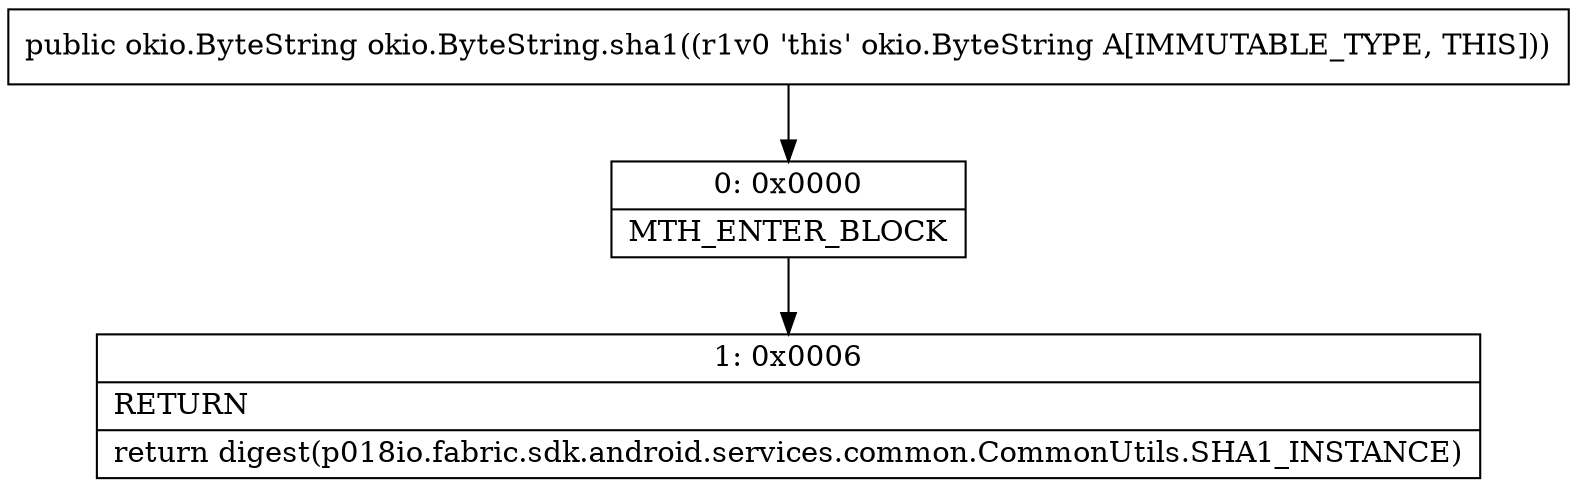digraph "CFG forokio.ByteString.sha1()Lokio\/ByteString;" {
Node_0 [shape=record,label="{0\:\ 0x0000|MTH_ENTER_BLOCK\l}"];
Node_1 [shape=record,label="{1\:\ 0x0006|RETURN\l|return digest(p018io.fabric.sdk.android.services.common.CommonUtils.SHA1_INSTANCE)\l}"];
MethodNode[shape=record,label="{public okio.ByteString okio.ByteString.sha1((r1v0 'this' okio.ByteString A[IMMUTABLE_TYPE, THIS])) }"];
MethodNode -> Node_0;
Node_0 -> Node_1;
}

